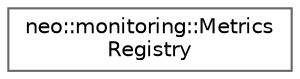 digraph "Graphical Class Hierarchy"
{
 // LATEX_PDF_SIZE
  bgcolor="transparent";
  edge [fontname=Helvetica,fontsize=10,labelfontname=Helvetica,labelfontsize=10];
  node [fontname=Helvetica,fontsize=10,shape=box,height=0.2,width=0.4];
  rankdir="LR";
  Node0 [id="Node000000",label="neo::monitoring::Metrics\lRegistry",height=0.2,width=0.4,color="grey40", fillcolor="white", style="filled",URL="$classneo_1_1monitoring_1_1_metrics_registry.html",tooltip="Metrics registry for managing all metrics."];
}
